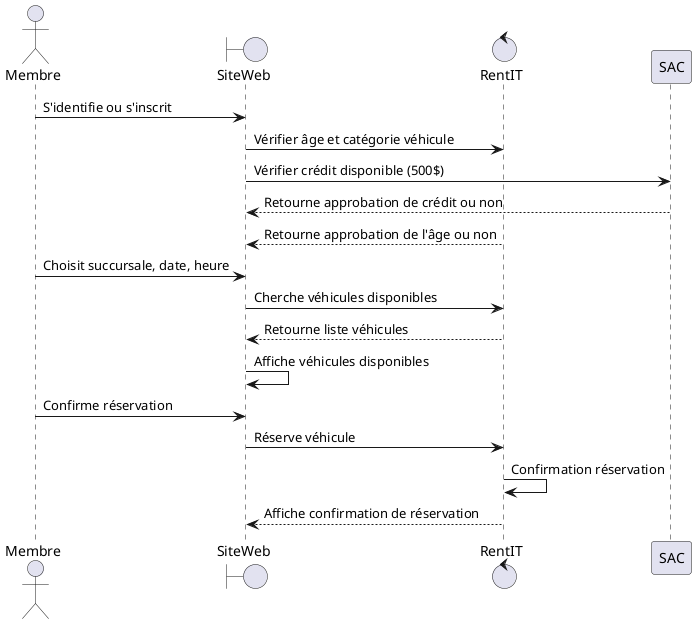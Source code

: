 @startuml Réserver
actor Membre
boundary SiteWeb
control RentIT
participant SAC

Membre -> SiteWeb : S'identifie ou s'inscrit
SiteWeb -> RentIT : Vérifier âge et catégorie véhicule
SiteWeb -> SAC : Vérifier crédit disponible (500$)
SAC --> SiteWeb : Retourne approbation de crédit ou non
RentIT --> SiteWeb : Retourne approbation de l'âge ou non
Membre -> SiteWeb : Choisit succursale, date, heure
SiteWeb -> RentIT : Cherche véhicules disponibles
RentIT --> SiteWeb : Retourne liste véhicules
SiteWeb -> SiteWeb : Affiche véhicules disponibles
Membre -> SiteWeb : Confirme réservation
SiteWeb -> RentIT : Réserve véhicule
RentIT -> RentIT : Confirmation réservation
RentIT --> SiteWeb : Affiche confirmation de réservation
@enduml